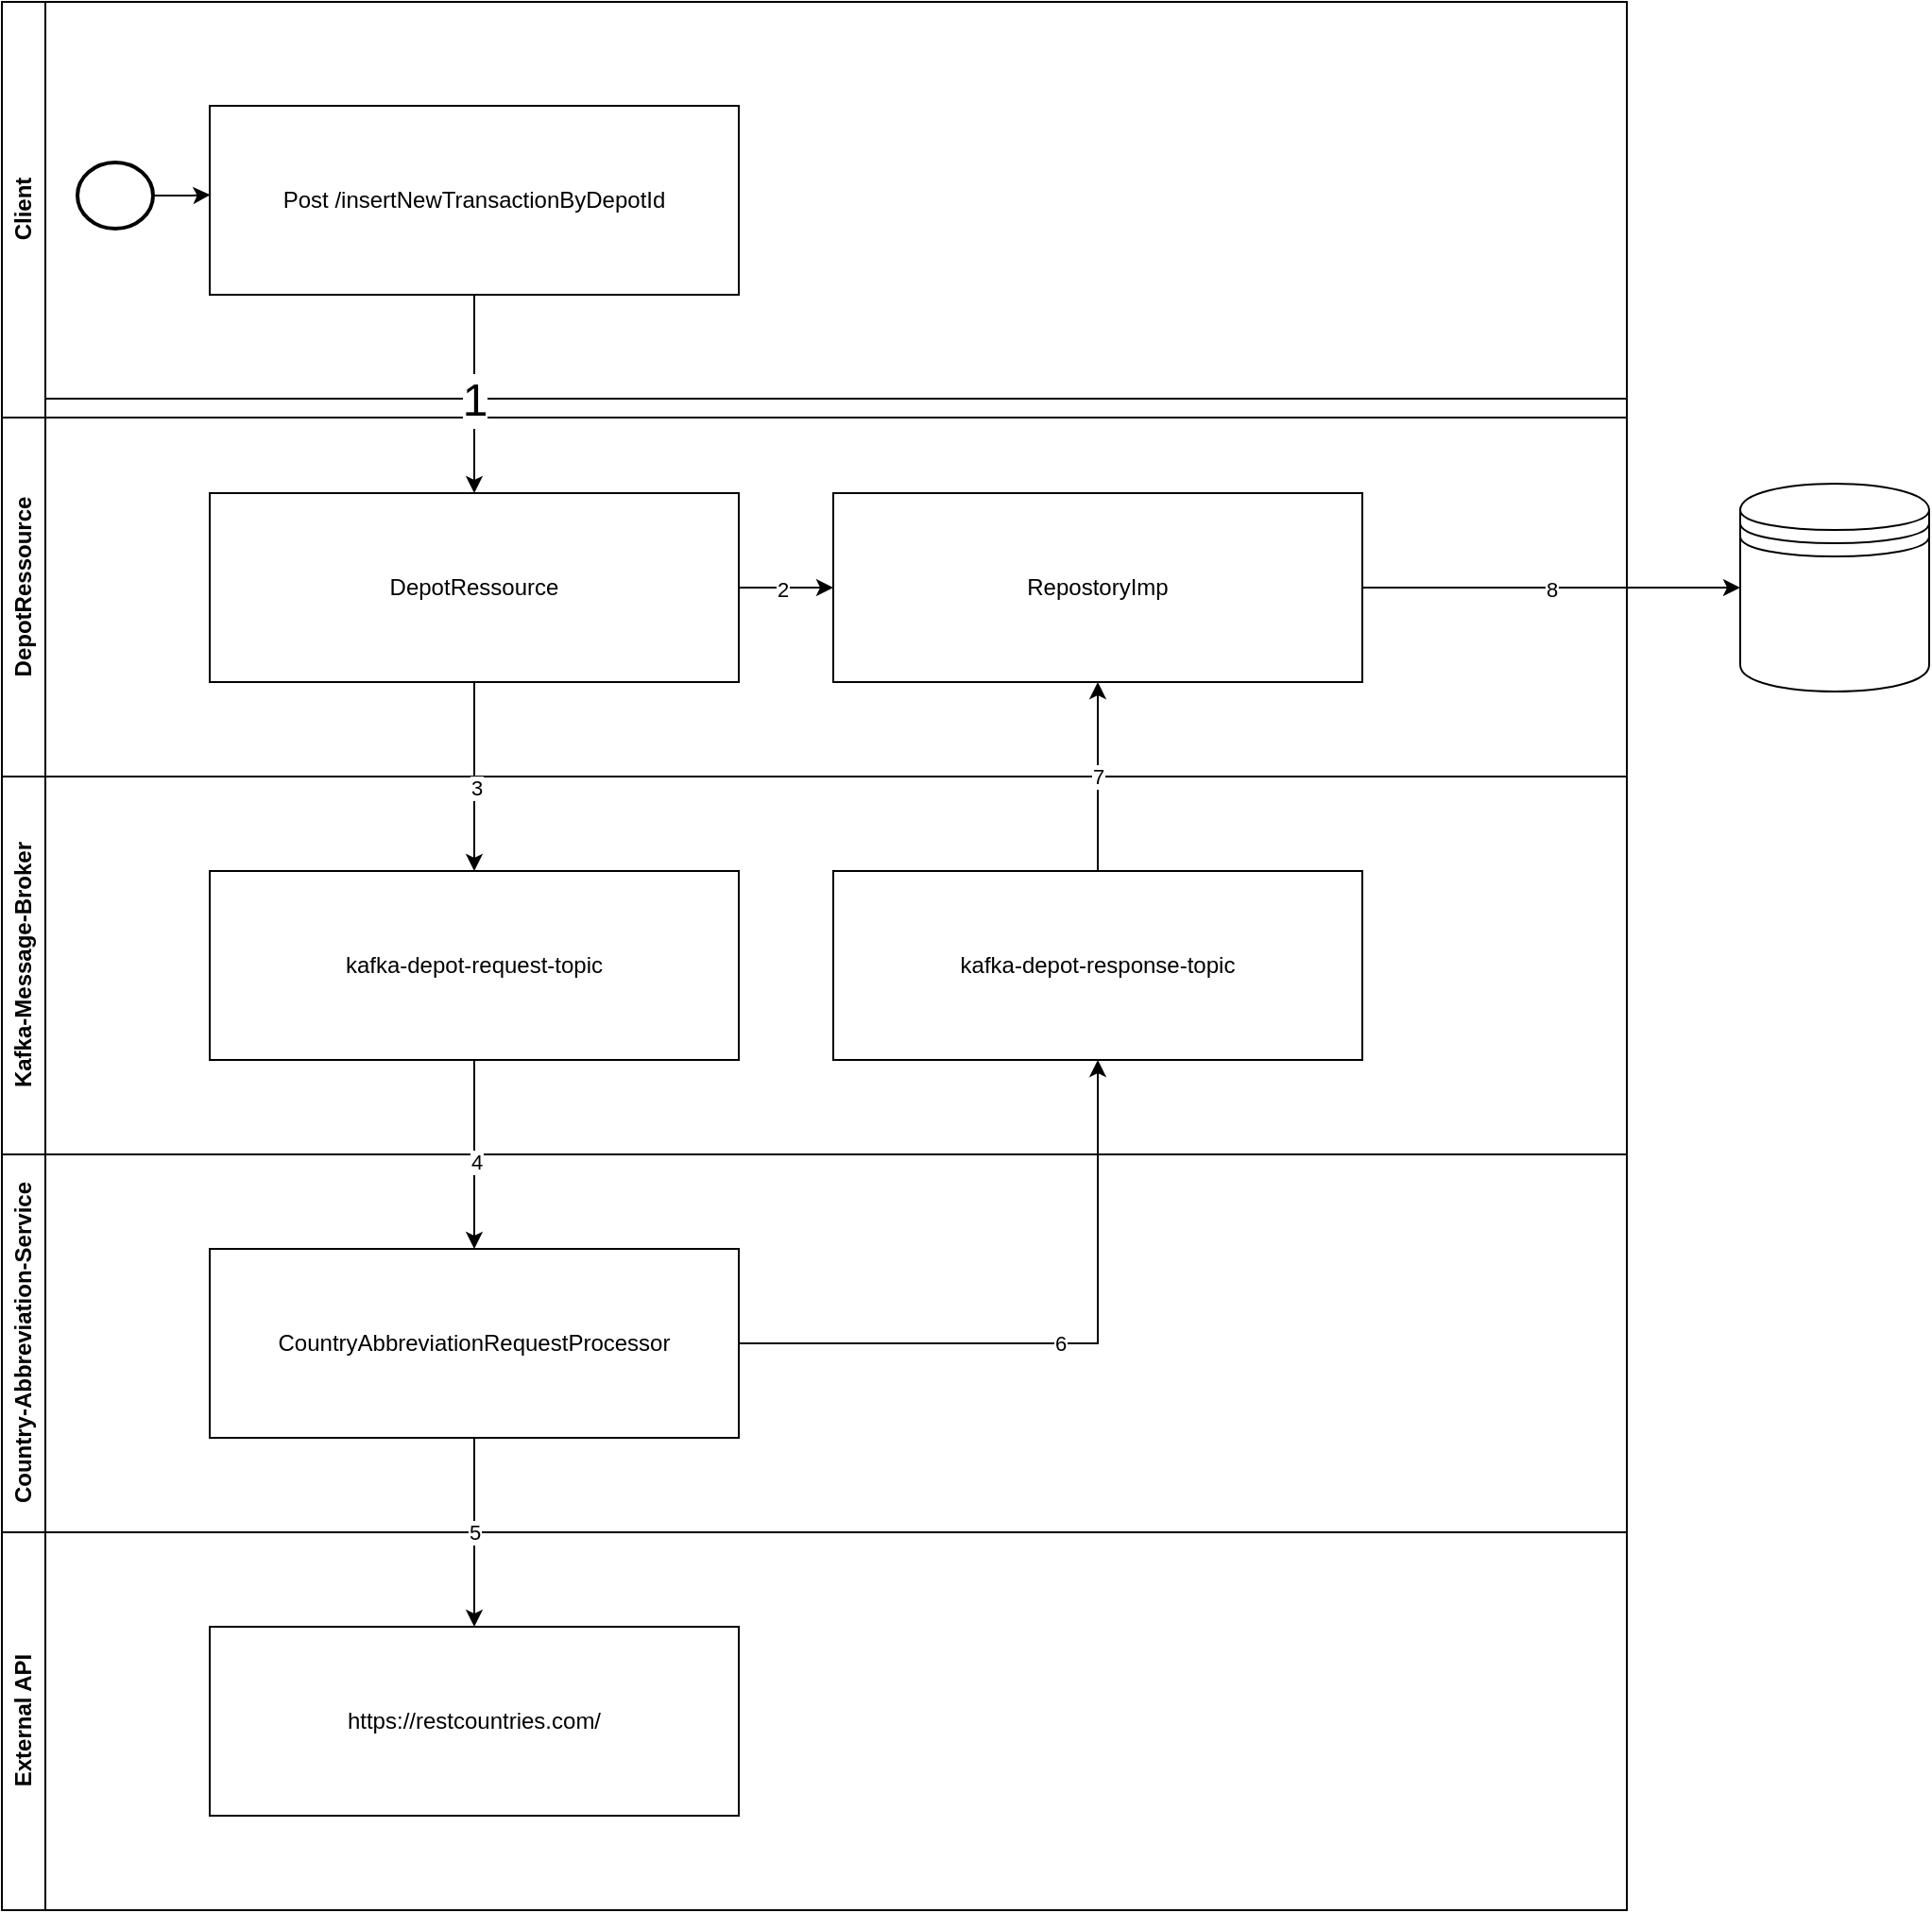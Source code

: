 <mxfile version="23.1.5" type="device">
  <diagram name="Seite-1" id="0yb0ZHX9jofEM6catf-A">
    <mxGraphModel dx="1433" dy="736" grid="1" gridSize="10" guides="1" tooltips="1" connect="1" arrows="1" fold="1" page="1" pageScale="1" pageWidth="827" pageHeight="1169" math="0" shadow="0">
      <root>
        <mxCell id="0" />
        <mxCell id="1" parent="0" />
        <mxCell id="AfagKAXUVI6aSoaYIEJa-7" value="DepotRessource" style="swimlane;horizontal=0;whiteSpace=wrap;html=1;" parent="1" vertex="1">
          <mxGeometry x="130" y="430" width="860" height="200" as="geometry" />
        </mxCell>
        <mxCell id="jnWOQoxE9PkljcPk56Md-6" style="edgeStyle=orthogonalEdgeStyle;rounded=0;orthogonalLoop=1;jettySize=auto;html=1;entryX=0;entryY=0.5;entryDx=0;entryDy=0;" edge="1" parent="AfagKAXUVI6aSoaYIEJa-7" source="AfagKAXUVI6aSoaYIEJa-2" target="jnWOQoxE9PkljcPk56Md-3">
          <mxGeometry relative="1" as="geometry" />
        </mxCell>
        <mxCell id="jnWOQoxE9PkljcPk56Md-20" value="2" style="edgeLabel;html=1;align=center;verticalAlign=middle;resizable=0;points=[];" vertex="1" connectable="0" parent="jnWOQoxE9PkljcPk56Md-6">
          <mxGeometry x="-0.091" y="-1" relative="1" as="geometry">
            <mxPoint as="offset" />
          </mxGeometry>
        </mxCell>
        <mxCell id="AfagKAXUVI6aSoaYIEJa-2" value="DepotRessource" style="rounded=0;whiteSpace=wrap;html=1;" parent="AfagKAXUVI6aSoaYIEJa-7" vertex="1">
          <mxGeometry x="110" y="50" width="280" height="100" as="geometry" />
        </mxCell>
        <mxCell id="jnWOQoxE9PkljcPk56Md-3" value="RepostoryImp" style="rounded=0;whiteSpace=wrap;html=1;" vertex="1" parent="AfagKAXUVI6aSoaYIEJa-7">
          <mxGeometry x="440" y="50" width="280" height="100" as="geometry" />
        </mxCell>
        <mxCell id="AfagKAXUVI6aSoaYIEJa-9" value="Client" style="swimlane;horizontal=0;whiteSpace=wrap;html=1;" parent="1" vertex="1">
          <mxGeometry x="130" y="220" width="860" height="220" as="geometry" />
        </mxCell>
        <mxCell id="AfagKAXUVI6aSoaYIEJa-1" value="Post /insertNewTransactionByDepotId" style="rounded=0;whiteSpace=wrap;html=1;" parent="AfagKAXUVI6aSoaYIEJa-9" vertex="1">
          <mxGeometry x="110" y="55" width="280" height="100" as="geometry" />
        </mxCell>
        <mxCell id="jnWOQoxE9PkljcPk56Md-26" style="edgeStyle=orthogonalEdgeStyle;rounded=0;orthogonalLoop=1;jettySize=auto;html=1;entryX=0.001;entryY=0.471;entryDx=0;entryDy=0;entryPerimeter=0;" edge="1" parent="AfagKAXUVI6aSoaYIEJa-9" source="jnWOQoxE9PkljcPk56Md-24" target="AfagKAXUVI6aSoaYIEJa-1">
          <mxGeometry relative="1" as="geometry" />
        </mxCell>
        <mxCell id="jnWOQoxE9PkljcPk56Md-24" value="" style="strokeWidth=2;html=1;shape=mxgraph.flowchart.start_2;whiteSpace=wrap;" vertex="1" parent="AfagKAXUVI6aSoaYIEJa-9">
          <mxGeometry x="40" y="85" width="40" height="35" as="geometry" />
        </mxCell>
        <mxCell id="AfagKAXUVI6aSoaYIEJa-10" value="Country-Abbreviation-Service" style="swimlane;horizontal=0;whiteSpace=wrap;html=1;" parent="1" vertex="1">
          <mxGeometry x="130" y="830" width="860" height="200" as="geometry" />
        </mxCell>
        <mxCell id="jnWOQoxE9PkljcPk56Md-4" value="CountryAbbreviationRequestProcessor" style="rounded=0;whiteSpace=wrap;html=1;" vertex="1" parent="AfagKAXUVI6aSoaYIEJa-10">
          <mxGeometry x="110" y="50" width="280" height="100" as="geometry" />
        </mxCell>
        <mxCell id="AfagKAXUVI6aSoaYIEJa-11" value="Kafka-Message-Broker" style="swimlane;horizontal=0;whiteSpace=wrap;html=1;" parent="1" vertex="1">
          <mxGeometry x="130" y="630" width="860" height="200" as="geometry" />
        </mxCell>
        <mxCell id="AfagKAXUVI6aSoaYIEJa-4" value="kafka-depot-request-topic" style="rounded=0;whiteSpace=wrap;html=1;" parent="AfagKAXUVI6aSoaYIEJa-11" vertex="1">
          <mxGeometry x="110" y="50" width="280" height="100" as="geometry" />
        </mxCell>
        <mxCell id="jnWOQoxE9PkljcPk56Md-2" value="kafka-depot-response-topic" style="rounded=0;whiteSpace=wrap;html=1;" vertex="1" parent="AfagKAXUVI6aSoaYIEJa-11">
          <mxGeometry x="440" y="50" width="280" height="100" as="geometry" />
        </mxCell>
        <mxCell id="AfagKAXUVI6aSoaYIEJa-19" value="" style="shape=datastore;whiteSpace=wrap;html=1;" parent="1" vertex="1">
          <mxGeometry x="1050" y="475" width="100" height="110" as="geometry" />
        </mxCell>
        <mxCell id="jnWOQoxE9PkljcPk56Md-5" style="edgeStyle=orthogonalEdgeStyle;rounded=0;orthogonalLoop=1;jettySize=auto;html=1;" edge="1" parent="1" source="AfagKAXUVI6aSoaYIEJa-1" target="AfagKAXUVI6aSoaYIEJa-2">
          <mxGeometry relative="1" as="geometry" />
        </mxCell>
        <mxCell id="jnWOQoxE9PkljcPk56Md-18" value="&lt;font style=&quot;font-size: 24px;&quot;&gt;1&lt;/font&gt;" style="edgeLabel;html=1;align=center;verticalAlign=middle;resizable=0;points=[];" vertex="1" connectable="0" parent="jnWOQoxE9PkljcPk56Md-5">
          <mxGeometry x="-0.305" relative="1" as="geometry">
            <mxPoint y="19" as="offset" />
          </mxGeometry>
        </mxCell>
        <mxCell id="jnWOQoxE9PkljcPk56Md-8" style="edgeStyle=orthogonalEdgeStyle;rounded=0;orthogonalLoop=1;jettySize=auto;html=1;" edge="1" parent="1" source="AfagKAXUVI6aSoaYIEJa-2" target="AfagKAXUVI6aSoaYIEJa-4">
          <mxGeometry relative="1" as="geometry" />
        </mxCell>
        <mxCell id="jnWOQoxE9PkljcPk56Md-21" value="3" style="edgeLabel;html=1;align=center;verticalAlign=middle;resizable=0;points=[];" vertex="1" connectable="0" parent="jnWOQoxE9PkljcPk56Md-8">
          <mxGeometry x="0.11" y="1" relative="1" as="geometry">
            <mxPoint as="offset" />
          </mxGeometry>
        </mxCell>
        <mxCell id="jnWOQoxE9PkljcPk56Md-9" style="edgeStyle=orthogonalEdgeStyle;rounded=0;orthogonalLoop=1;jettySize=auto;html=1;" edge="1" parent="1" source="AfagKAXUVI6aSoaYIEJa-4" target="jnWOQoxE9PkljcPk56Md-4">
          <mxGeometry relative="1" as="geometry" />
        </mxCell>
        <mxCell id="jnWOQoxE9PkljcPk56Md-22" value="4" style="edgeLabel;html=1;align=center;verticalAlign=middle;resizable=0;points=[];" vertex="1" connectable="0" parent="jnWOQoxE9PkljcPk56Md-9">
          <mxGeometry x="0.075" y="1" relative="1" as="geometry">
            <mxPoint as="offset" />
          </mxGeometry>
        </mxCell>
        <mxCell id="jnWOQoxE9PkljcPk56Md-10" value="6" style="edgeStyle=orthogonalEdgeStyle;rounded=0;orthogonalLoop=1;jettySize=auto;html=1;" edge="1" parent="1" source="jnWOQoxE9PkljcPk56Md-4" target="jnWOQoxE9PkljcPk56Md-2">
          <mxGeometry relative="1" as="geometry" />
        </mxCell>
        <mxCell id="jnWOQoxE9PkljcPk56Md-12" value="External API" style="swimlane;horizontal=0;whiteSpace=wrap;html=1;" vertex="1" parent="1">
          <mxGeometry x="130" y="1030" width="860" height="200" as="geometry" />
        </mxCell>
        <mxCell id="jnWOQoxE9PkljcPk56Md-14" value="https://restcountries.com/" style="rounded=0;whiteSpace=wrap;html=1;" vertex="1" parent="jnWOQoxE9PkljcPk56Md-12">
          <mxGeometry x="110" y="50" width="280" height="100" as="geometry" />
        </mxCell>
        <mxCell id="jnWOQoxE9PkljcPk56Md-15" value="5" style="edgeStyle=orthogonalEdgeStyle;rounded=0;orthogonalLoop=1;jettySize=auto;html=1;" edge="1" parent="1" source="jnWOQoxE9PkljcPk56Md-4" target="jnWOQoxE9PkljcPk56Md-14">
          <mxGeometry relative="1" as="geometry" />
        </mxCell>
        <mxCell id="jnWOQoxE9PkljcPk56Md-16" value="7" style="edgeStyle=orthogonalEdgeStyle;rounded=0;orthogonalLoop=1;jettySize=auto;html=1;entryX=0.5;entryY=1;entryDx=0;entryDy=0;" edge="1" parent="1" source="jnWOQoxE9PkljcPk56Md-2" target="jnWOQoxE9PkljcPk56Md-3">
          <mxGeometry relative="1" as="geometry" />
        </mxCell>
        <mxCell id="jnWOQoxE9PkljcPk56Md-17" value="8" style="edgeStyle=orthogonalEdgeStyle;rounded=0;orthogonalLoop=1;jettySize=auto;html=1;" edge="1" parent="1" source="jnWOQoxE9PkljcPk56Md-3">
          <mxGeometry relative="1" as="geometry">
            <mxPoint x="1050" y="530" as="targetPoint" />
          </mxGeometry>
        </mxCell>
      </root>
    </mxGraphModel>
  </diagram>
</mxfile>

